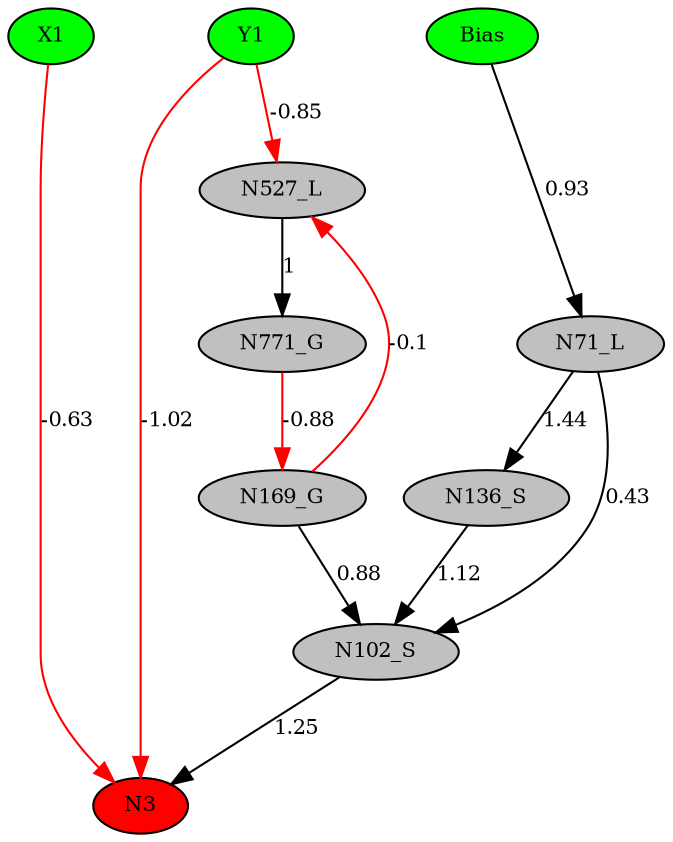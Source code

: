 digraph g { 
N0 [shape=ellipse, label=Bias,fontsize=10,height=0.1,width=0.1,style=filled,fillcolor=green]
N1[shape=ellipse label=X1,fontsize=10,height=0.1,width=0.1,style=filled,fillcolor=green]
N2[shape=ellipse label=Y1,fontsize=10,height=0.1,width=0.1,style=filled,fillcolor=green]
N3[shape=ellipse,fontsize = 10, height = 0.1, width = 0.1, style = filled, fillcolor = red]
N71[shape=ellipse, label=N71_L,fontsize=10,height=0.1,width=0.1,style=filled,fillcolor=gray]
N102[shape=ellipse, label=N102_S,fontsize=10,height=0.1,width=0.1,style=filled,fillcolor=gray]
N136[shape=ellipse, label=N136_S,fontsize=10,height=0.1,width=0.1,style=filled,fillcolor=gray]
N169[shape=ellipse, label=N169_G,fontsize=10,height=0.1,width=0.1,style=filled,fillcolor=gray]
N527[shape=ellipse, label=N527_L,fontsize=10,height=0.1,width=0.1,style=filled,fillcolor=gray]
N771[shape=ellipse, label=N771_G,fontsize=10,height=0.1,width=0.1,style=filled,fillcolor=gray]
N1 -> N3 [color=red] [arrowType=inv][ label=-0.63,fontsize=10]
N2 -> N3 [color=red] [arrowType=inv][ label=-1.02,fontsize=10]
N0 -> N71 [color=black] [ label=0.93,fontsize=10]
N102 -> N3 [color=black] [ label=1.25,fontsize=10]
N71 -> N136 [color=black] [ label=1.44,fontsize=10]
N136 -> N102 [color=black] [ label=1.12,fontsize=10]
N71 -> N102 [color=black] [ label=0.43,fontsize=10]
N169 -> N102 [color=black] [ label=0.88,fontsize=10]
N2 -> N527 [color=red] [arrowType=inv][ label=-0.85,fontsize=10]
N169 -> N527 [color=red] [arrowType=inv][ label=-0.1,fontsize=10]
N527 -> N771 [color=black] [ label=1,fontsize=10]
N771 -> N169 [color=red] [arrowType=inv][ label=-0.88,fontsize=10]
 { rank=same; 
N3
 } 
 { rank=same; 
N1 ->N2 ->N0 [style=invis]
 } 
}
